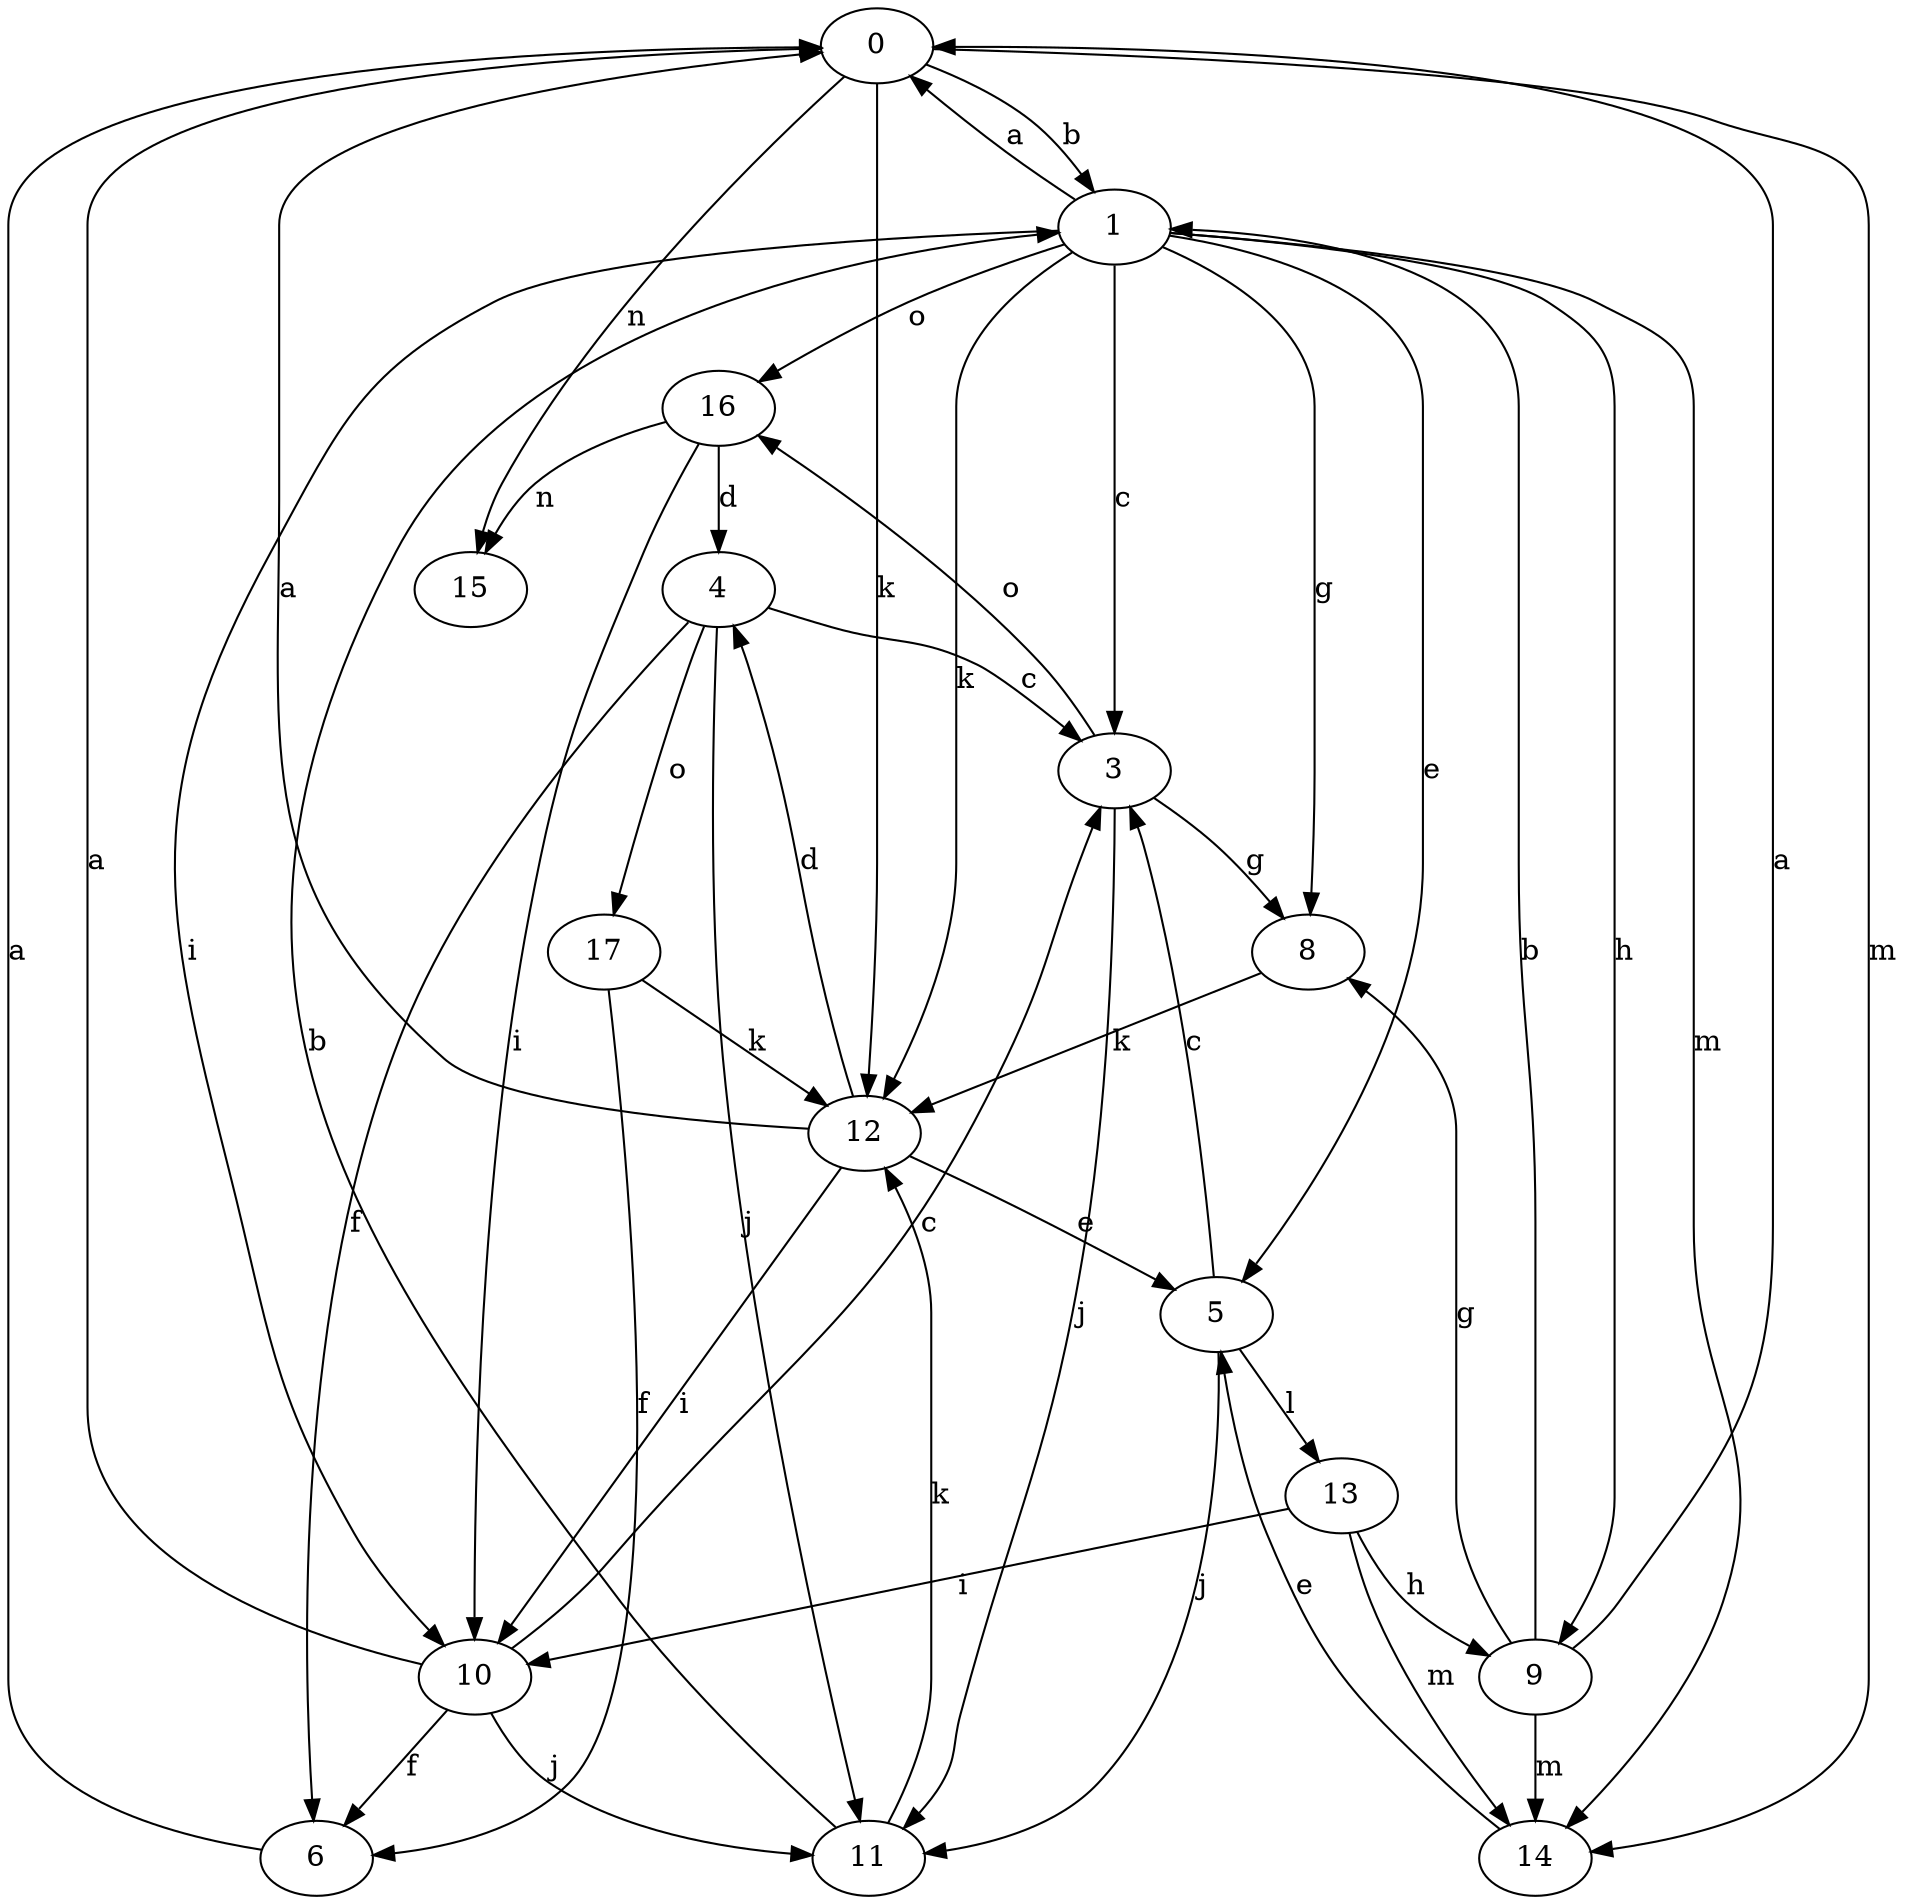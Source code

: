 strict digraph  {
0;
1;
3;
4;
5;
6;
8;
9;
10;
11;
12;
13;
14;
15;
16;
17;
0 -> 1  [label=b];
0 -> 12  [label=k];
0 -> 14  [label=m];
0 -> 15  [label=n];
1 -> 0  [label=a];
1 -> 3  [label=c];
1 -> 5  [label=e];
1 -> 8  [label=g];
1 -> 9  [label=h];
1 -> 10  [label=i];
1 -> 12  [label=k];
1 -> 14  [label=m];
1 -> 16  [label=o];
3 -> 8  [label=g];
3 -> 11  [label=j];
3 -> 16  [label=o];
4 -> 3  [label=c];
4 -> 6  [label=f];
4 -> 11  [label=j];
4 -> 17  [label=o];
5 -> 3  [label=c];
5 -> 11  [label=j];
5 -> 13  [label=l];
6 -> 0  [label=a];
8 -> 12  [label=k];
9 -> 0  [label=a];
9 -> 1  [label=b];
9 -> 8  [label=g];
9 -> 14  [label=m];
10 -> 0  [label=a];
10 -> 3  [label=c];
10 -> 6  [label=f];
10 -> 11  [label=j];
11 -> 1  [label=b];
11 -> 12  [label=k];
12 -> 0  [label=a];
12 -> 4  [label=d];
12 -> 5  [label=e];
12 -> 10  [label=i];
13 -> 9  [label=h];
13 -> 10  [label=i];
13 -> 14  [label=m];
14 -> 5  [label=e];
16 -> 4  [label=d];
16 -> 10  [label=i];
16 -> 15  [label=n];
17 -> 6  [label=f];
17 -> 12  [label=k];
}
